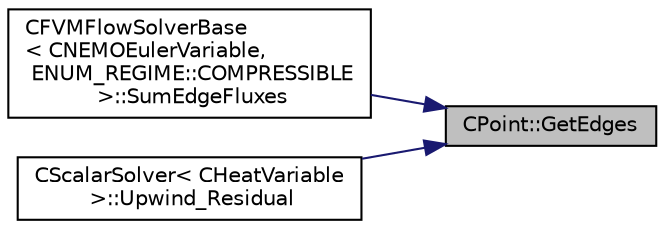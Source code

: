 digraph "CPoint::GetEdges"
{
 // LATEX_PDF_SIZE
  edge [fontname="Helvetica",fontsize="10",labelfontname="Helvetica",labelfontsize="10"];
  node [fontname="Helvetica",fontsize="10",shape=record];
  rankdir="RL";
  Node1 [label="CPoint::GetEdges",height=0.2,width=0.4,color="black", fillcolor="grey75", style="filled", fontcolor="black",tooltip="Get inner iterator to loop over neighbor edges."];
  Node1 -> Node2 [dir="back",color="midnightblue",fontsize="10",style="solid",fontname="Helvetica"];
  Node2 [label="CFVMFlowSolverBase\l\< CNEMOEulerVariable,\l ENUM_REGIME::COMPRESSIBLE\l \>::SumEdgeFluxes",height=0.2,width=0.4,color="black", fillcolor="white", style="filled",URL="$classCFVMFlowSolverBase.html#abf74474ed8e74a84fb30faba2160494b",tooltip="Sum the edge fluxes for each cell to populate the residual vector, only used on coarse grids."];
  Node1 -> Node3 [dir="back",color="midnightblue",fontsize="10",style="solid",fontname="Helvetica"];
  Node3 [label="CScalarSolver\< CHeatVariable\l \>::Upwind_Residual",height=0.2,width=0.4,color="black", fillcolor="white", style="filled",URL="$classCScalarSolver.html#a7a5250679bf3984b0e9b1a2d9641936f",tooltip="Compute the spatial integration using a upwind scheme."];
}
